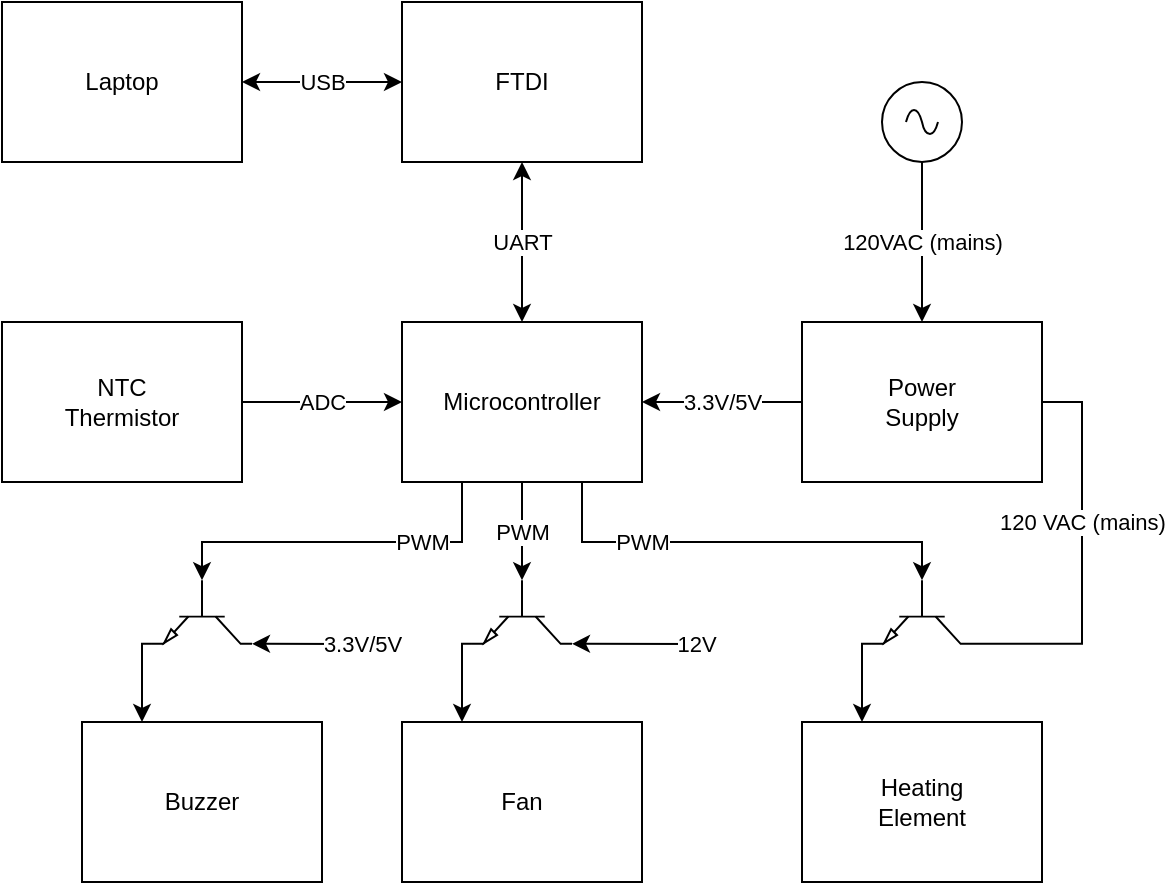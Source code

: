 <mxfile version="14.6.13" type="device" pages="4"><diagram id="VazoXcdrg5E0PPII_uV_" name="Block Diagram"><mxGraphModel dx="948" dy="563" grid="1" gridSize="10" guides="1" tooltips="1" connect="1" arrows="1" fold="1" page="1" pageScale="1" pageWidth="850" pageHeight="1100" math="0" shadow="0"><root><mxCell id="0"/><mxCell id="1" parent="0"/><mxCell id="7cs1yIiiXuhICJbeq9-I-13" value="UART" style="edgeStyle=orthogonalEdgeStyle;rounded=0;orthogonalLoop=1;jettySize=auto;html=1;exitX=0.5;exitY=0;exitDx=0;exitDy=0;entryX=0.5;entryY=1;entryDx=0;entryDy=0;startArrow=classic;startFill=1;" parent="1" source="00TTxmS0BM9RsyjE-f3X-1" target="7cs1yIiiXuhICJbeq9-I-8" edge="1"><mxGeometry relative="1" as="geometry"/></mxCell><mxCell id="7cs1yIiiXuhICJbeq9-I-14" value="ADC" style="edgeStyle=orthogonalEdgeStyle;rounded=0;orthogonalLoop=1;jettySize=auto;html=1;exitX=0;exitY=0.5;exitDx=0;exitDy=0;entryX=1;entryY=0.5;entryDx=0;entryDy=0;startArrow=classic;startFill=1;endArrow=none;endFill=0;" parent="1" source="00TTxmS0BM9RsyjE-f3X-1" target="7cs1yIiiXuhICJbeq9-I-3" edge="1"><mxGeometry relative="1" as="geometry"/></mxCell><mxCell id="7cs1yIiiXuhICJbeq9-I-22" value="PWM" style="edgeStyle=orthogonalEdgeStyle;rounded=0;orthogonalLoop=1;jettySize=auto;html=1;exitX=0.5;exitY=1;exitDx=0;exitDy=0;entryX=0;entryY=0.5;entryDx=0;entryDy=0;entryPerimeter=0;startArrow=none;startFill=0;endArrow=classic;endFill=1;" parent="1" source="00TTxmS0BM9RsyjE-f3X-1" target="7cs1yIiiXuhICJbeq9-I-21" edge="1"><mxGeometry relative="1" as="geometry"/></mxCell><mxCell id="7cs1yIiiXuhICJbeq9-I-24" value="PWM" style="edgeStyle=orthogonalEdgeStyle;rounded=0;orthogonalLoop=1;jettySize=auto;html=1;exitX=0.75;exitY=1;exitDx=0;exitDy=0;entryX=0;entryY=0.5;entryDx=0;entryDy=0;entryPerimeter=0;startArrow=none;startFill=0;endArrow=classic;endFill=1;" parent="1" source="00TTxmS0BM9RsyjE-f3X-1" target="7cs1yIiiXuhICJbeq9-I-20" edge="1"><mxGeometry x="-0.452" relative="1" as="geometry"><Array as="points"><mxPoint x="410" y="390"/><mxPoint x="580" y="390"/></Array><mxPoint as="offset"/></mxGeometry></mxCell><mxCell id="UVJ08uMDwlmap62maQ4u-5" value="PWM" style="edgeStyle=orthogonalEdgeStyle;rounded=0;orthogonalLoop=1;jettySize=auto;html=1;exitX=0.25;exitY=1;exitDx=0;exitDy=0;entryX=0;entryY=0.5;entryDx=0;entryDy=0;entryPerimeter=0;" edge="1" parent="1" source="00TTxmS0BM9RsyjE-f3X-1" target="UVJ08uMDwlmap62maQ4u-4"><mxGeometry x="-0.441" relative="1" as="geometry"><Array as="points"><mxPoint x="350" y="390"/><mxPoint x="220" y="390"/></Array><mxPoint as="offset"/></mxGeometry></mxCell><mxCell id="00TTxmS0BM9RsyjE-f3X-1" value="Microcontroller" style="rounded=0;whiteSpace=wrap;html=1;" parent="1" vertex="1"><mxGeometry x="320" y="280" width="120" height="80" as="geometry"/></mxCell><mxCell id="7cs1yIiiXuhICJbeq9-I-1" value="Heating&lt;br&gt;Element" style="rounded=0;whiteSpace=wrap;html=1;" parent="1" vertex="1"><mxGeometry x="520" y="480" width="120" height="80" as="geometry"/></mxCell><mxCell id="7cs1yIiiXuhICJbeq9-I-2" value="Fan" style="rounded=0;whiteSpace=wrap;html=1;" parent="1" vertex="1"><mxGeometry x="320" y="480" width="120" height="80" as="geometry"/></mxCell><mxCell id="7cs1yIiiXuhICJbeq9-I-3" value="NTC &lt;br&gt;Thermistor" style="rounded=0;whiteSpace=wrap;html=1;" parent="1" vertex="1"><mxGeometry x="120" y="280" width="120" height="80" as="geometry"/></mxCell><mxCell id="7cs1yIiiXuhICJbeq9-I-8" value="FTDI" style="rounded=0;whiteSpace=wrap;html=1;" parent="1" vertex="1"><mxGeometry x="320" y="120" width="120" height="80" as="geometry"/></mxCell><mxCell id="7cs1yIiiXuhICJbeq9-I-16" value="3.3V/5V" style="edgeStyle=orthogonalEdgeStyle;rounded=0;orthogonalLoop=1;jettySize=auto;html=1;exitX=0;exitY=0.5;exitDx=0;exitDy=0;entryX=1;entryY=0.5;entryDx=0;entryDy=0;startArrow=none;startFill=0;endArrow=classic;endFill=1;" parent="1" source="7cs1yIiiXuhICJbeq9-I-9" target="00TTxmS0BM9RsyjE-f3X-1" edge="1"><mxGeometry relative="1" as="geometry"/></mxCell><mxCell id="7cs1yIiiXuhICJbeq9-I-26" value="120 VAC (mains)" style="edgeStyle=orthogonalEdgeStyle;rounded=0;orthogonalLoop=1;jettySize=auto;html=1;exitX=1;exitY=0.5;exitDx=0;exitDy=0;entryX=1;entryY=0;entryDx=0;entryDy=0;entryPerimeter=0;startArrow=none;startFill=0;endArrow=none;endFill=0;" parent="1" source="7cs1yIiiXuhICJbeq9-I-9" target="7cs1yIiiXuhICJbeq9-I-20" edge="1"><mxGeometry x="-0.183" relative="1" as="geometry"><Array as="points"><mxPoint x="660" y="320"/><mxPoint x="660" y="441"/></Array><mxPoint as="offset"/></mxGeometry></mxCell><mxCell id="7cs1yIiiXuhICJbeq9-I-9" value="Power&lt;br&gt;Supply" style="rounded=0;whiteSpace=wrap;html=1;" parent="1" vertex="1"><mxGeometry x="520" y="280" width="120" height="80" as="geometry"/></mxCell><mxCell id="7cs1yIiiXuhICJbeq9-I-12" value="120VAC (mains)" style="edgeStyle=orthogonalEdgeStyle;rounded=0;orthogonalLoop=1;jettySize=auto;html=1;exitX=0.5;exitY=1;exitDx=0;exitDy=0;exitPerimeter=0;entryX=0.5;entryY=0;entryDx=0;entryDy=0;" parent="1" source="7cs1yIiiXuhICJbeq9-I-10" target="7cs1yIiiXuhICJbeq9-I-9" edge="1"><mxGeometry relative="1" as="geometry"/></mxCell><mxCell id="7cs1yIiiXuhICJbeq9-I-10" value="" style="pointerEvents=1;verticalLabelPosition=bottom;shadow=0;dashed=0;align=center;html=1;verticalAlign=top;shape=mxgraph.electrical.signal_sources.source;aspect=fixed;points=[[0.5,0,0],[1,0.5,0],[0.5,1,0],[0,0.5,0]];elSignalType=ac;" parent="1" vertex="1"><mxGeometry x="560" y="160" width="40" height="40" as="geometry"/></mxCell><mxCell id="7cs1yIiiXuhICJbeq9-I-27" style="edgeStyle=orthogonalEdgeStyle;rounded=0;orthogonalLoop=1;jettySize=auto;html=1;exitX=1;exitY=1;exitDx=0;exitDy=0;exitPerimeter=0;entryX=0.25;entryY=0;entryDx=0;entryDy=0;startArrow=none;startFill=0;endArrow=classic;endFill=1;" parent="1" source="7cs1yIiiXuhICJbeq9-I-20" target="7cs1yIiiXuhICJbeq9-I-1" edge="1"><mxGeometry relative="1" as="geometry"><Array as="points"><mxPoint x="550" y="441"/></Array></mxGeometry></mxCell><mxCell id="7cs1yIiiXuhICJbeq9-I-20" value="" style="verticalLabelPosition=bottom;shadow=0;dashed=0;align=center;html=1;verticalAlign=top;shape=mxgraph.electrical.transistors.npn_transistor_5;rotation=90;" parent="1" vertex="1"><mxGeometry x="564" y="400" width="32" height="50" as="geometry"/></mxCell><mxCell id="7cs1yIiiXuhICJbeq9-I-29" style="edgeStyle=orthogonalEdgeStyle;rounded=0;orthogonalLoop=1;jettySize=auto;html=1;exitX=1;exitY=1;exitDx=0;exitDy=0;exitPerimeter=0;entryX=0.25;entryY=0;entryDx=0;entryDy=0;startArrow=none;startFill=0;endArrow=classic;endFill=1;" parent="1" source="7cs1yIiiXuhICJbeq9-I-21" target="7cs1yIiiXuhICJbeq9-I-2" edge="1"><mxGeometry relative="1" as="geometry"><Array as="points"><mxPoint x="350" y="441"/></Array></mxGeometry></mxCell><mxCell id="7cs1yIiiXuhICJbeq9-I-21" value="" style="verticalLabelPosition=bottom;shadow=0;dashed=0;align=center;html=1;verticalAlign=top;shape=mxgraph.electrical.transistors.npn_transistor_5;rotation=90;" parent="1" vertex="1"><mxGeometry x="364" y="400" width="32" height="50" as="geometry"/></mxCell><mxCell id="UVJ08uMDwlmap62maQ4u-1" value="Buzzer" style="rounded=0;whiteSpace=wrap;html=1;" vertex="1" parent="1"><mxGeometry x="160" y="480" width="120" height="80" as="geometry"/></mxCell><mxCell id="UVJ08uMDwlmap62maQ4u-7" style="edgeStyle=orthogonalEdgeStyle;rounded=0;orthogonalLoop=1;jettySize=auto;html=1;exitX=1;exitY=1;exitDx=0;exitDy=0;exitPerimeter=0;entryX=0.25;entryY=0;entryDx=0;entryDy=0;" edge="1" parent="1" source="UVJ08uMDwlmap62maQ4u-4" target="UVJ08uMDwlmap62maQ4u-1"><mxGeometry relative="1" as="geometry"/></mxCell><mxCell id="UVJ08uMDwlmap62maQ4u-4" value="" style="verticalLabelPosition=bottom;shadow=0;dashed=0;align=center;html=1;verticalAlign=top;shape=mxgraph.electrical.transistors.npn_transistor_5;rotation=90;" vertex="1" parent="1"><mxGeometry x="204" y="400" width="32" height="50" as="geometry"/></mxCell><mxCell id="UVJ08uMDwlmap62maQ4u-6" value="3.3V/5V" style="edgeStyle=orthogonalEdgeStyle;rounded=0;orthogonalLoop=1;jettySize=auto;html=1;startArrow=none;startFill=0;endArrow=classic;endFill=1;entryX=1;entryY=0;entryDx=0;entryDy=0;entryPerimeter=0;" edge="1" parent="1" target="UVJ08uMDwlmap62maQ4u-4"><mxGeometry x="-0.467" relative="1" as="geometry"><mxPoint x="320" y="441" as="sourcePoint"/><mxPoint x="260" y="440" as="targetPoint"/><Array as="points"><mxPoint x="292" y="441"/></Array><mxPoint as="offset"/></mxGeometry></mxCell><mxCell id="UVJ08uMDwlmap62maQ4u-9" value="USB" style="edgeStyle=orthogonalEdgeStyle;rounded=0;orthogonalLoop=1;jettySize=auto;html=1;exitX=1;exitY=0.5;exitDx=0;exitDy=0;entryX=0;entryY=0.5;entryDx=0;entryDy=0;startArrow=classic;startFill=1;" edge="1" parent="1" source="UVJ08uMDwlmap62maQ4u-8" target="7cs1yIiiXuhICJbeq9-I-8"><mxGeometry relative="1" as="geometry"/></mxCell><mxCell id="UVJ08uMDwlmap62maQ4u-8" value="Laptop" style="rounded=0;whiteSpace=wrap;html=1;" vertex="1" parent="1"><mxGeometry x="120" y="120" width="120" height="80" as="geometry"/></mxCell><mxCell id="UVJ08uMDwlmap62maQ4u-10" value="12V" style="edgeStyle=orthogonalEdgeStyle;rounded=0;orthogonalLoop=1;jettySize=auto;html=1;startArrow=none;startFill=0;endArrow=classic;endFill=1;entryX=1;entryY=0;entryDx=0;entryDy=0;entryPerimeter=0;" edge="1" parent="1" target="7cs1yIiiXuhICJbeq9-I-21"><mxGeometry x="-0.796" relative="1" as="geometry"><mxPoint x="460" y="441" as="sourcePoint"/><mxPoint x="410" y="440" as="targetPoint"/><Array as="points"><mxPoint x="467" y="440"/></Array><mxPoint as="offset"/></mxGeometry></mxCell></root></mxGraphModel></diagram><diagram id="0CFXlgs-5Xo0sM7lsVsk" name="Finite State Machine (FSM)"><mxGraphModel dx="1374" dy="816" grid="1" gridSize="10" guides="1" tooltips="1" connect="1" arrows="1" fold="1" page="1" pageScale="1" pageWidth="850" pageHeight="1100" math="0" shadow="0"><root><mxCell id="A3Pw0v685UmH5VU7YL9w-0"/><mxCell id="A3Pw0v685UmH5VU7YL9w-1" parent="A3Pw0v685UmH5VU7YL9w-0"/><mxCell id="A3Pw0v685UmH5VU7YL9w-19" style="edgeStyle=orthogonalEdgeStyle;rounded=0;orthogonalLoop=1;jettySize=auto;html=1;exitX=0.5;exitY=1;exitDx=0;exitDy=0;entryX=0.5;entryY=0;entryDx=0;entryDy=0;" parent="A3Pw0v685UmH5VU7YL9w-1" source="A3Pw0v685UmH5VU7YL9w-4" target="A3Pw0v685UmH5VU7YL9w-6" edge="1"><mxGeometry relative="1" as="geometry"/></mxCell><mxCell id="A3Pw0v685UmH5VU7YL9w-4" value="S0: Idle" style="rounded=0;whiteSpace=wrap;html=1;fillColor=#dae8fc;strokeColor=#6c8ebf;" parent="A3Pw0v685UmH5VU7YL9w-1" vertex="1"><mxGeometry x="360" y="80" width="120" height="40" as="geometry"/></mxCell><mxCell id="A3Pw0v685UmH5VU7YL9w-18" style="edgeStyle=orthogonalEdgeStyle;rounded=0;orthogonalLoop=1;jettySize=auto;html=1;exitX=0.5;exitY=1;exitDx=0;exitDy=0;entryX=0.5;entryY=0;entryDx=0;entryDy=0;" parent="A3Pw0v685UmH5VU7YL9w-1" source="A3Pw0v685UmH5VU7YL9w-5" target="A3Pw0v685UmH5VU7YL9w-4" edge="1"><mxGeometry relative="1" as="geometry"/></mxCell><mxCell id="A3Pw0v685UmH5VU7YL9w-5" value="Power-on-Reset" style="rhombus;whiteSpace=wrap;html=1;fillColor=#e1d5e7;strokeColor=#9673a6;" parent="A3Pw0v685UmH5VU7YL9w-1" vertex="1"><mxGeometry x="360" width="120" height="40" as="geometry"/></mxCell><mxCell id="v4ij-z5UJnMfEJf1sA3l-1" value="0" style="edgeStyle=orthogonalEdgeStyle;rounded=0;orthogonalLoop=1;jettySize=auto;html=1;exitX=0.5;exitY=1;exitDx=0;exitDy=0;entryX=0.5;entryY=0;entryDx=0;entryDy=0;" parent="A3Pw0v685UmH5VU7YL9w-1" source="A3Pw0v685UmH5VU7YL9w-6" target="v4ij-z5UJnMfEJf1sA3l-0" edge="1"><mxGeometry relative="1" as="geometry"/></mxCell><mxCell id="v4ij-z5UJnMfEJf1sA3l-8" value="1" style="edgeStyle=orthogonalEdgeStyle;rounded=0;orthogonalLoop=1;jettySize=auto;html=1;exitX=0;exitY=0.5;exitDx=0;exitDy=0;entryX=1;entryY=0.5;entryDx=0;entryDy=0;" parent="A3Pw0v685UmH5VU7YL9w-1" source="A3Pw0v685UmH5VU7YL9w-6" target="v4ij-z5UJnMfEJf1sA3l-7" edge="1"><mxGeometry relative="1" as="geometry"/></mxCell><mxCell id="A3Pw0v685UmH5VU7YL9w-6" value="Load Profile?" style="rhombus;whiteSpace=wrap;html=1;fillColor=#e1d5e7;strokeColor=#9673a6;" parent="A3Pw0v685UmH5VU7YL9w-1" vertex="1"><mxGeometry x="360" y="160" width="120" height="40" as="geometry"/></mxCell><mxCell id="A3Pw0v685UmH5VU7YL9w-22" style="edgeStyle=orthogonalEdgeStyle;rounded=0;orthogonalLoop=1;jettySize=auto;html=1;exitX=0.5;exitY=1;exitDx=0;exitDy=0;entryX=0.5;entryY=0;entryDx=0;entryDy=0;" parent="A3Pw0v685UmH5VU7YL9w-1" source="A3Pw0v685UmH5VU7YL9w-7" target="A3Pw0v685UmH5VU7YL9w-8" edge="1"><mxGeometry relative="1" as="geometry"/></mxCell><mxCell id="A3Pw0v685UmH5VU7YL9w-7" value="S1: Preheat" style="rounded=0;whiteSpace=wrap;html=1;fillColor=#dae8fc;strokeColor=#6c8ebf;" parent="A3Pw0v685UmH5VU7YL9w-1" vertex="1"><mxGeometry x="360" y="320" width="120" height="40" as="geometry"/></mxCell><mxCell id="A3Pw0v685UmH5VU7YL9w-23" value="Inside Range" style="edgeStyle=orthogonalEdgeStyle;rounded=0;orthogonalLoop=1;jettySize=auto;html=1;exitX=0.5;exitY=1;exitDx=0;exitDy=0;entryX=0.5;entryY=0;entryDx=0;entryDy=0;" parent="A3Pw0v685UmH5VU7YL9w-1" source="A3Pw0v685UmH5VU7YL9w-8" target="A3Pw0v685UmH5VU7YL9w-9" edge="1"><mxGeometry relative="1" as="geometry"/></mxCell><mxCell id="A3Pw0v685UmH5VU7YL9w-24" value="Outside Range" style="edgeStyle=orthogonalEdgeStyle;rounded=0;orthogonalLoop=1;jettySize=auto;html=1;exitX=1;exitY=0.5;exitDx=0;exitDy=0;entryX=1;entryY=0.5;entryDx=0;entryDy=0;" parent="A3Pw0v685UmH5VU7YL9w-1" source="A3Pw0v685UmH5VU7YL9w-8" target="A3Pw0v685UmH5VU7YL9w-7" edge="1"><mxGeometry relative="1" as="geometry"/></mxCell><mxCell id="A3Pw0v685UmH5VU7YL9w-8" value="Check Temp" style="rhombus;whiteSpace=wrap;html=1;fillColor=#e1d5e7;strokeColor=#9673a6;" parent="A3Pw0v685UmH5VU7YL9w-1" vertex="1"><mxGeometry x="360" y="400" width="120" height="40" as="geometry"/></mxCell><mxCell id="A3Pw0v685UmH5VU7YL9w-25" style="edgeStyle=orthogonalEdgeStyle;rounded=0;orthogonalLoop=1;jettySize=auto;html=1;exitX=0.5;exitY=1;exitDx=0;exitDy=0;entryX=0.5;entryY=0;entryDx=0;entryDy=0;" parent="A3Pw0v685UmH5VU7YL9w-1" source="A3Pw0v685UmH5VU7YL9w-9" target="A3Pw0v685UmH5VU7YL9w-10" edge="1"><mxGeometry relative="1" as="geometry"/></mxCell><mxCell id="A3Pw0v685UmH5VU7YL9w-9" value="S2: Ready to Roast" style="rounded=0;whiteSpace=wrap;html=1;fillColor=#dae8fc;strokeColor=#6c8ebf;" parent="A3Pw0v685UmH5VU7YL9w-1" vertex="1"><mxGeometry x="360" y="480" width="120" height="40" as="geometry"/></mxCell><mxCell id="A3Pw0v685UmH5VU7YL9w-26" value="1" style="edgeStyle=orthogonalEdgeStyle;rounded=0;orthogonalLoop=1;jettySize=auto;html=1;exitX=0.5;exitY=1;exitDx=0;exitDy=0;entryX=0.5;entryY=0;entryDx=0;entryDy=0;" parent="A3Pw0v685UmH5VU7YL9w-1" source="A3Pw0v685UmH5VU7YL9w-10" target="A3Pw0v685UmH5VU7YL9w-12" edge="1"><mxGeometry relative="1" as="geometry"/></mxCell><mxCell id="A3Pw0v685UmH5VU7YL9w-27" value="0" style="edgeStyle=orthogonalEdgeStyle;rounded=0;orthogonalLoop=1;jettySize=auto;html=1;exitX=1;exitY=0.5;exitDx=0;exitDy=0;entryX=1;entryY=0.5;entryDx=0;entryDy=0;" parent="A3Pw0v685UmH5VU7YL9w-1" source="A3Pw0v685UmH5VU7YL9w-10" target="A3Pw0v685UmH5VU7YL9w-9" edge="1"><mxGeometry relative="1" as="geometry"/></mxCell><mxCell id="A3Pw0v685UmH5VU7YL9w-10" value="Start?" style="rhombus;whiteSpace=wrap;html=1;fillColor=#e1d5e7;strokeColor=#9673a6;" parent="A3Pw0v685UmH5VU7YL9w-1" vertex="1"><mxGeometry x="360" y="560" width="120" height="40" as="geometry"/></mxCell><mxCell id="A3Pw0v685UmH5VU7YL9w-33" style="edgeStyle=orthogonalEdgeStyle;rounded=0;orthogonalLoop=1;jettySize=auto;html=1;exitX=0.5;exitY=1;exitDx=0;exitDy=0;entryX=0.5;entryY=0;entryDx=0;entryDy=0;" parent="A3Pw0v685UmH5VU7YL9w-1" source="A3Pw0v685UmH5VU7YL9w-11" target="A3Pw0v685UmH5VU7YL9w-14" edge="1"><mxGeometry relative="1" as="geometry"/></mxCell><mxCell id="A3Pw0v685UmH5VU7YL9w-11" value="S3: Roast" style="rounded=0;whiteSpace=wrap;html=1;fillColor=#dae8fc;strokeColor=#6c8ebf;" parent="A3Pw0v685UmH5VU7YL9w-1" vertex="1"><mxGeometry x="360" y="720" width="120" height="40" as="geometry"/></mxCell><mxCell id="A3Pw0v685UmH5VU7YL9w-28" value="Time Left" style="edgeStyle=orthogonalEdgeStyle;rounded=0;orthogonalLoop=1;jettySize=auto;html=1;exitX=0.5;exitY=1;exitDx=0;exitDy=0;entryX=0.5;entryY=0;entryDx=0;entryDy=0;" parent="A3Pw0v685UmH5VU7YL9w-1" source="A3Pw0v685UmH5VU7YL9w-12" target="A3Pw0v685UmH5VU7YL9w-11" edge="1"><mxGeometry relative="1" as="geometry"><mxPoint as="offset"/></mxGeometry></mxCell><mxCell id="YfDY3H0PDIoqdixDk2Ov-0" value="Time Up" style="edgeStyle=orthogonalEdgeStyle;rounded=0;jumpStyle=arc;orthogonalLoop=1;jettySize=auto;html=1;exitX=1;exitY=0.5;exitDx=0;exitDy=0;entryX=1;entryY=0.5;entryDx=0;entryDy=0;startArrow=none;startFill=0;endArrow=classic;endFill=1;" edge="1" parent="A3Pw0v685UmH5VU7YL9w-1" source="A3Pw0v685UmH5VU7YL9w-12" target="A3Pw0v685UmH5VU7YL9w-4"><mxGeometry x="-0.85" relative="1" as="geometry"><Array as="points"><mxPoint x="600" y="660"/><mxPoint x="600" y="100"/></Array><mxPoint as="offset"/></mxGeometry></mxCell><mxCell id="A3Pw0v685UmH5VU7YL9w-12" value="Check Time" style="rhombus;whiteSpace=wrap;html=1;fillColor=#e1d5e7;strokeColor=#9673a6;" parent="A3Pw0v685UmH5VU7YL9w-1" vertex="1"><mxGeometry x="360" y="640" width="120" height="40" as="geometry"/></mxCell><mxCell id="A3Pw0v685UmH5VU7YL9w-35" value="Time Up" style="edgeStyle=orthogonalEdgeStyle;rounded=0;orthogonalLoop=1;jettySize=auto;html=1;exitX=0.5;exitY=1;exitDx=0;exitDy=0;entryX=0.5;entryY=0;entryDx=0;entryDy=0;" parent="A3Pw0v685UmH5VU7YL9w-1" source="A3Pw0v685UmH5VU7YL9w-14" target="A3Pw0v685UmH5VU7YL9w-15" edge="1"><mxGeometry relative="1" as="geometry"/></mxCell><mxCell id="A3Pw0v685UmH5VU7YL9w-36" value="Time Left" style="edgeStyle=orthogonalEdgeStyle;rounded=0;orthogonalLoop=1;jettySize=auto;html=1;exitX=1;exitY=0.5;exitDx=0;exitDy=0;entryX=1;entryY=0.5;entryDx=0;entryDy=0;" parent="A3Pw0v685UmH5VU7YL9w-1" source="A3Pw0v685UmH5VU7YL9w-14" target="A3Pw0v685UmH5VU7YL9w-11" edge="1"><mxGeometry relative="1" as="geometry"/></mxCell><mxCell id="A3Pw0v685UmH5VU7YL9w-14" value="Check Time" style="rhombus;whiteSpace=wrap;html=1;fillColor=#e1d5e7;strokeColor=#9673a6;" parent="A3Pw0v685UmH5VU7YL9w-1" vertex="1"><mxGeometry x="360" y="800" width="120" height="40" as="geometry"/></mxCell><mxCell id="A3Pw0v685UmH5VU7YL9w-37" style="edgeStyle=orthogonalEdgeStyle;rounded=0;orthogonalLoop=1;jettySize=auto;html=1;exitX=0.5;exitY=1;exitDx=0;exitDy=0;entryX=0.5;entryY=0;entryDx=0;entryDy=0;" parent="A3Pw0v685UmH5VU7YL9w-1" source="A3Pw0v685UmH5VU7YL9w-15" target="A3Pw0v685UmH5VU7YL9w-16" edge="1"><mxGeometry relative="1" as="geometry"/></mxCell><mxCell id="A3Pw0v685UmH5VU7YL9w-15" value="S4: Cool Down" style="rounded=0;whiteSpace=wrap;html=1;fillColor=#dae8fc;strokeColor=#6c8ebf;" parent="A3Pw0v685UmH5VU7YL9w-1" vertex="1"><mxGeometry x="360" y="880" width="120" height="40" as="geometry"/></mxCell><mxCell id="A3Pw0v685UmH5VU7YL9w-38" value="Time Up" style="edgeStyle=orthogonalEdgeStyle;rounded=0;orthogonalLoop=1;jettySize=auto;html=1;exitX=0.5;exitY=1;exitDx=0;exitDy=0;entryX=0.5;entryY=0;entryDx=0;entryDy=0;" parent="A3Pw0v685UmH5VU7YL9w-1" source="A3Pw0v685UmH5VU7YL9w-16" target="A3Pw0v685UmH5VU7YL9w-17" edge="1"><mxGeometry relative="1" as="geometry"/></mxCell><mxCell id="A3Pw0v685UmH5VU7YL9w-39" value="Time Left" style="edgeStyle=orthogonalEdgeStyle;rounded=0;orthogonalLoop=1;jettySize=auto;html=1;exitX=1;exitY=0.5;exitDx=0;exitDy=0;entryX=1;entryY=0.5;entryDx=0;entryDy=0;" parent="A3Pw0v685UmH5VU7YL9w-1" source="A3Pw0v685UmH5VU7YL9w-16" target="A3Pw0v685UmH5VU7YL9w-15" edge="1"><mxGeometry relative="1" as="geometry"/></mxCell><mxCell id="A3Pw0v685UmH5VU7YL9w-16" value="Check Time" style="rhombus;whiteSpace=wrap;html=1;fillColor=#e1d5e7;strokeColor=#9673a6;" parent="A3Pw0v685UmH5VU7YL9w-1" vertex="1"><mxGeometry x="360" y="960" width="120" height="40" as="geometry"/></mxCell><mxCell id="A3Pw0v685UmH5VU7YL9w-41" style="edgeStyle=orthogonalEdgeStyle;rounded=0;orthogonalLoop=1;jettySize=auto;html=1;exitX=1;exitY=0.5;exitDx=0;exitDy=0;entryX=1;entryY=0.5;entryDx=0;entryDy=0;" parent="A3Pw0v685UmH5VU7YL9w-1" source="A3Pw0v685UmH5VU7YL9w-17" target="A3Pw0v685UmH5VU7YL9w-4" edge="1"><mxGeometry relative="1" as="geometry"><Array as="points"><mxPoint x="600" y="1060"/><mxPoint x="600" y="100"/></Array></mxGeometry></mxCell><mxCell id="A3Pw0v685UmH5VU7YL9w-17" value="S5: Done" style="rounded=0;whiteSpace=wrap;html=1;fillColor=#dae8fc;strokeColor=#6c8ebf;" parent="A3Pw0v685UmH5VU7YL9w-1" vertex="1"><mxGeometry x="360" y="1040" width="120" height="40" as="geometry"/></mxCell><mxCell id="v4ij-z5UJnMfEJf1sA3l-3" value="1" style="edgeStyle=orthogonalEdgeStyle;rounded=0;orthogonalLoop=1;jettySize=auto;html=1;exitX=0.5;exitY=1;exitDx=0;exitDy=0;entryX=0.5;entryY=0;entryDx=0;entryDy=0;" parent="A3Pw0v685UmH5VU7YL9w-1" source="v4ij-z5UJnMfEJf1sA3l-0" target="A3Pw0v685UmH5VU7YL9w-7" edge="1"><mxGeometry relative="1" as="geometry"/></mxCell><mxCell id="v4ij-z5UJnMfEJf1sA3l-4" style="edgeStyle=orthogonalEdgeStyle;rounded=0;orthogonalLoop=1;jettySize=auto;html=1;exitX=1;exitY=0.5;exitDx=0;exitDy=0;entryX=1;entryY=0.5;entryDx=0;entryDy=0;" parent="A3Pw0v685UmH5VU7YL9w-1" source="v4ij-z5UJnMfEJf1sA3l-0" target="A3Pw0v685UmH5VU7YL9w-4" edge="1"><mxGeometry relative="1" as="geometry"><Array as="points"><mxPoint x="600" y="260"/><mxPoint x="600" y="100"/></Array></mxGeometry></mxCell><mxCell id="v4ij-z5UJnMfEJf1sA3l-0" value="Start?" style="rhombus;whiteSpace=wrap;html=1;fillColor=#e1d5e7;strokeColor=#9673a6;" parent="A3Pw0v685UmH5VU7YL9w-1" vertex="1"><mxGeometry x="360" y="240" width="120" height="40" as="geometry"/></mxCell><mxCell id="v4ij-z5UJnMfEJf1sA3l-9" style="edgeStyle=orthogonalEdgeStyle;rounded=0;orthogonalLoop=1;jettySize=auto;html=1;exitX=0.5;exitY=0;exitDx=0;exitDy=0;entryX=0;entryY=0.5;entryDx=0;entryDy=0;" parent="A3Pw0v685UmH5VU7YL9w-1" source="v4ij-z5UJnMfEJf1sA3l-7" target="A3Pw0v685UmH5VU7YL9w-4" edge="1"><mxGeometry relative="1" as="geometry"/></mxCell><mxCell id="v4ij-z5UJnMfEJf1sA3l-7" value="S6: Update Roast Profile" style="rounded=0;whiteSpace=wrap;html=1;fillColor=#dae8fc;strokeColor=#6c8ebf;" parent="A3Pw0v685UmH5VU7YL9w-1" vertex="1"><mxGeometry x="200" y="160" width="120" height="40" as="geometry"/></mxCell></root></mxGraphModel></diagram><diagram id="ujJPbUJ9RJc4sJLD9lDV" name="State Descriptions"><mxGraphModel dx="1374" dy="816" grid="1" gridSize="10" guides="1" tooltips="1" connect="1" arrows="1" fold="1" page="1" pageScale="1" pageWidth="850" pageHeight="1100" math="0" shadow="0"><root><mxCell id="k5cTNMEEu_f4d4eRgQZX-0"/><mxCell id="k5cTNMEEu_f4d4eRgQZX-1" parent="k5cTNMEEu_f4d4eRgQZX-0"/><mxCell id="oi-yDk1NFsbrJI5Y7Neu-0" value="S0: Idle&lt;br&gt;&lt;ul&gt;&lt;li&gt;STATE = 0&lt;/li&gt;&lt;li&gt;HEATER_STATE = OFF&lt;/li&gt;&lt;li&gt;FAN_STATE = OFF&lt;/li&gt;&lt;li&gt;TIMER = 0&lt;/li&gt;&lt;li&gt;START = 0&lt;/li&gt;&lt;li&gt;LOAD_PROFILE = 0&lt;/li&gt;&lt;/ul&gt;&lt;div&gt;Idle state after POR or DONE state(S5). Polling START(S1) &amp;amp; LOAD_PROFILE(S6) to determine next state transition.&lt;/div&gt;" style="rounded=0;whiteSpace=wrap;html=1;align=left;verticalAlign=top;" vertex="1" parent="k5cTNMEEu_f4d4eRgQZX-1"><mxGeometry x="40" y="40" width="240" height="240" as="geometry"/></mxCell><mxCell id="oi-yDk1NFsbrJI5Y7Neu-1" value="S3: Roast&lt;br&gt;&lt;ul&gt;&lt;li&gt;STATE = 3&lt;/li&gt;&lt;li&gt;HEATER_STATE = ON&lt;/li&gt;&lt;li&gt;FAN_STATE = ON&lt;/li&gt;&lt;li&gt;TIMER = (based on roast profile)&lt;/li&gt;&lt;li&gt;START = 1&lt;/li&gt;&lt;li&gt;LOAD_PROFILE = 0&lt;/li&gt;&lt;/ul&gt;&lt;div&gt;Transition from Ready to Roast state(S2). Set TIMER to time indicated in the roast profile. Use PID loop to control temp to align with temp indicated in roast profile. Log &quot;Roast Start&quot;. Log time vs. temperature every 100mS. After TIMER counts down to 0, goto Cooldown state(S4).&lt;/div&gt;" style="rounded=0;whiteSpace=wrap;html=1;verticalAlign=top;align=left;" vertex="1" parent="k5cTNMEEu_f4d4eRgQZX-1"><mxGeometry x="320" y="40" width="240" height="240" as="geometry"/></mxCell><mxCell id="oi-yDk1NFsbrJI5Y7Neu-2" value="S1: Preheat&lt;br&gt;&lt;ul&gt;&lt;li&gt;STATE = 1&lt;/li&gt;&lt;li&gt;HEATER_STATE = ON&lt;/li&gt;&lt;li&gt;FAN_STATE = ON&lt;/li&gt;&lt;li&gt;TIMER = 0&lt;/li&gt;&lt;li&gt;START = 1&lt;/li&gt;&lt;li&gt;LOAD_PROFILE = 0&lt;/li&gt;&lt;/ul&gt;&lt;div&gt;Transition from Idle state (S0). Set HEATER_STATE &amp;amp; FAN_STATE to &quot;ON&quot; and use PID loop to reach temperature range indicated in the roast profile. When preheat temperature has stabilized, clear START and transition to Ready to Roast state(S2).&lt;/div&gt;" style="rounded=0;whiteSpace=wrap;html=1;verticalAlign=top;align=left;" vertex="1" parent="k5cTNMEEu_f4d4eRgQZX-1"><mxGeometry x="40" y="320" width="240" height="240" as="geometry"/></mxCell><mxCell id="oi-yDk1NFsbrJI5Y7Neu-3" value="S2: Ready to Roast&lt;br&gt;&lt;ul&gt;&lt;li&gt;&lt;span&gt;STATE = 2&lt;/span&gt;&lt;br&gt;&lt;/li&gt;&lt;li&gt;HEATER_STATE = ON&lt;/li&gt;&lt;li&gt;FAN_STATE = ON&lt;/li&gt;&lt;li&gt;TIMER = 60&lt;/li&gt;&lt;li&gt;START = 0&lt;/li&gt;&lt;li&gt;LOAD_PROFILE = 0&lt;/li&gt;&lt;/ul&gt;&lt;div&gt;Transition from Preheat state(S1). Sound buzzer. Set TIMER to 60 and begin countdown. Poll START until TIMER counts down to 0. User has 60sec to fill roast vessel with coffee beans and press start.&lt;/div&gt;&lt;div&gt;&lt;br&gt;&lt;/div&gt;&lt;div&gt;If START &amp;amp;&amp;amp; TIMER &amp;gt; 0, goto Roast state(S3). Else if TIMER &amp;lt; 1, goto Idle state(S0), set HEATER_STATE &amp;amp; FAN_STATE to &quot;OFF&quot;.&lt;/div&gt;" style="rounded=0;whiteSpace=wrap;html=1;verticalAlign=top;align=left;" vertex="1" parent="k5cTNMEEu_f4d4eRgQZX-1"><mxGeometry x="40" y="600" width="240" height="280" as="geometry"/></mxCell><mxCell id="oi-yDk1NFsbrJI5Y7Neu-4" value="S4: Cooldown&lt;br&gt;&lt;ul&gt;&lt;li&gt;STATE = 4&lt;/li&gt;&lt;li&gt;HEATER_STATE = OFF&lt;/li&gt;&lt;li&gt;FAN_STATE = ON&lt;/li&gt;&lt;li&gt;TIMER = (based on roast profile)&lt;/li&gt;&lt;li&gt;START = 0&lt;/li&gt;&lt;li&gt;LOAD_PROFILE = 0&lt;/li&gt;&lt;/ul&gt;&lt;div&gt;Tranisition from Roast state(S3). Set HEATER_STATE to &quot;OFF&quot;. Set TIMER to time indicated in the roast profile. After TIMER counts down to 0, goto DONE state(S5).&lt;/div&gt;" style="rounded=0;whiteSpace=wrap;html=1;verticalAlign=top;align=left;" vertex="1" parent="k5cTNMEEu_f4d4eRgQZX-1"><mxGeometry x="320" y="320" width="240" height="240" as="geometry"/></mxCell><mxCell id="mBh4Mv0bl5mwfAD78bPQ-0" value="S5: Done&lt;br&gt;&lt;ul&gt;&lt;li&gt;STATE = 5&lt;/li&gt;&lt;li&gt;HEATER_STATE = OFF&lt;/li&gt;&lt;li&gt;FAN_STATE = OFF&lt;/li&gt;&lt;li&gt;TIMER = 0&lt;/li&gt;&lt;li&gt;START = 0&lt;/li&gt;&lt;li&gt;LOAD_PROFILE = 0&lt;/li&gt;&lt;/ul&gt;&lt;div&gt;Transition from Cooldown state(S4). Sound buzzer. Set HEATER_STATE &amp;amp; FAN_STATE to &quot;OFF&quot;. Set TIMER, START &amp;amp; LOAD_PROFILE to 0. Log &quot;Roast Complete&quot;. Goto Idle state(S0).&lt;/div&gt;" style="rounded=0;whiteSpace=wrap;html=1;verticalAlign=top;align=left;" vertex="1" parent="k5cTNMEEu_f4d4eRgQZX-1"><mxGeometry x="320" y="600" width="240" height="240" as="geometry"/></mxCell><mxCell id="FgAz9E6C6j_jFO-jMAmx-0" value="S6: Update Roast Profile&lt;br&gt;&lt;ul&gt;&lt;li&gt;STATE = 6&lt;/li&gt;&lt;li&gt;HEATER_STATE = OFF&lt;/li&gt;&lt;li&gt;FAN_STATE = OFF&lt;/li&gt;&lt;li&gt;TIMER = 30&lt;/li&gt;&lt;li&gt;START = 0&lt;/li&gt;&lt;li&gt;LOAD_PROFILE = 1&lt;/li&gt;&lt;/ul&gt;&lt;div&gt;Transition from Idle state(S0). Set TIMER to 30 and begin countdown for timeout. POLL UART for roast profile data. When first UART data packet is received, reset TIMER countdown. After roast profile data is received, overwrite exisiting roast profile with UART buffer and return to Idle state(S0). If TIMER counts down to 0, clear buffer return to Idle state(S0).&lt;/div&gt;" style="rounded=0;whiteSpace=wrap;html=1;verticalAlign=top;align=left;" vertex="1" parent="k5cTNMEEu_f4d4eRgQZX-1"><mxGeometry x="600" y="40" width="240" height="260" as="geometry"/></mxCell></root></mxGraphModel></diagram><diagram id="0UrGGgM4P3z2lldeGvpE" name="Software Diagram"><mxGraphModel dx="948" dy="563" grid="1" gridSize="10" guides="1" tooltips="1" connect="1" arrows="1" fold="1" page="1" pageScale="1" pageWidth="850" pageHeight="1100" math="0" shadow="0"><root><mxCell id="kUJq7YmKLaK6qKA4fkCZ-0"/><mxCell id="kUJq7YmKLaK6qKA4fkCZ-1" parent="kUJq7YmKLaK6qKA4fkCZ-0"/><mxCell id="stC5bwSZzKYa0XnsrCs0-0" value="main" style="rounded=0;whiteSpace=wrap;html=1;fillColor=#d5e8d4;strokeColor=#82b366;" parent="kUJq7YmKLaK6qKA4fkCZ-1" vertex="1"><mxGeometry x="355" y="40" width="160" height="40" as="geometry"/></mxCell><mxCell id="sFZT4rQASTUjB48nUFN6-11" style="edgeStyle=orthogonalEdgeStyle;rounded=0;orthogonalLoop=1;jettySize=auto;html=1;exitX=0.5;exitY=0;exitDx=0;exitDy=0;entryX=0.5;entryY=1;entryDx=0;entryDy=0;" parent="kUJq7YmKLaK6qKA4fkCZ-1" source="AdWkiIC6JohQE1gtqEj0-0" target="AdWkiIC6JohQE1gtqEj0-2" edge="1"><mxGeometry relative="1" as="geometry"/></mxCell><mxCell id="AdWkiIC6JohQE1gtqEj0-0" value="Error Log" style="rounded=0;whiteSpace=wrap;html=1;" parent="kUJq7YmKLaK6qKA4fkCZ-1" vertex="1"><mxGeometry x="655" y="200" width="80" height="40" as="geometry"/></mxCell><mxCell id="sFZT4rQASTUjB48nUFN6-12" style="edgeStyle=orthogonalEdgeStyle;rounded=0;orthogonalLoop=1;jettySize=auto;html=1;exitX=0.5;exitY=0;exitDx=0;exitDy=0;" parent="kUJq7YmKLaK6qKA4fkCZ-1" source="AdWkiIC6JohQE1gtqEj0-1" edge="1"><mxGeometry relative="1" as="geometry"><mxPoint x="745" y="160" as="targetPoint"/></mxGeometry></mxCell><mxCell id="AdWkiIC6JohQE1gtqEj0-1" value="Data Log" style="rounded=0;whiteSpace=wrap;html=1;" parent="kUJq7YmKLaK6qKA4fkCZ-1" vertex="1"><mxGeometry x="755" y="200" width="80" height="40" as="geometry"/></mxCell><mxCell id="sFZT4rQASTUjB48nUFN6-14" style="edgeStyle=orthogonalEdgeStyle;rounded=0;orthogonalLoop=1;jettySize=auto;html=1;exitX=0.5;exitY=0;exitDx=0;exitDy=0;entryX=0.5;entryY=1;entryDx=0;entryDy=0;" parent="kUJq7YmKLaK6qKA4fkCZ-1" source="AdWkiIC6JohQE1gtqEj0-2" target="stC5bwSZzKYa0XnsrCs0-0" edge="1"><mxGeometry relative="1" as="geometry"/></mxCell><mxCell id="AdWkiIC6JohQE1gtqEj0-2" value="Log" style="rounded=0;whiteSpace=wrap;html=1;" parent="kUJq7YmKLaK6qKA4fkCZ-1" vertex="1"><mxGeometry x="705" y="120" width="80" height="40" as="geometry"/></mxCell><mxCell id="CemX7wpWebnLw60WZOJN-5" style="edgeStyle=orthogonalEdgeStyle;rounded=0;orthogonalLoop=1;jettySize=auto;html=1;exitX=0.5;exitY=0;exitDx=0;exitDy=0;entryX=0.5;entryY=1;entryDx=0;entryDy=0;" parent="kUJq7YmKLaK6qKA4fkCZ-1" source="AdWkiIC6JohQE1gtqEj0-3" target="stC5bwSZzKYa0XnsrCs0-0" edge="1"><mxGeometry relative="1" as="geometry"/></mxCell><mxCell id="AdWkiIC6JohQE1gtqEj0-3" value="LCD" style="rounded=0;whiteSpace=wrap;html=1;" parent="kUJq7YmKLaK6qKA4fkCZ-1" vertex="1"><mxGeometry x="555" y="120" width="80" height="40" as="geometry"/></mxCell><mxCell id="CemX7wpWebnLw60WZOJN-1" style="edgeStyle=orthogonalEdgeStyle;rounded=0;orthogonalLoop=1;jettySize=auto;html=1;exitX=0.5;exitY=0;exitDx=0;exitDy=0;entryX=0.5;entryY=1;entryDx=0;entryDy=0;" parent="kUJq7YmKLaK6qKA4fkCZ-1" source="AdWkiIC6JohQE1gtqEj0-4" target="AdWkiIC6JohQE1gtqEj0-10" edge="1"><mxGeometry relative="1" as="geometry"/></mxCell><mxCell id="AdWkiIC6JohQE1gtqEj0-4" value="Fan Control" style="rounded=0;whiteSpace=wrap;html=1;" parent="kUJq7YmKLaK6qKA4fkCZ-1" vertex="1"><mxGeometry x="235" y="200" width="80" height="40" as="geometry"/></mxCell><mxCell id="sFZT4rQASTUjB48nUFN6-5" style="edgeStyle=orthogonalEdgeStyle;rounded=0;orthogonalLoop=1;jettySize=auto;html=1;exitX=0.5;exitY=0;exitDx=0;exitDy=0;entryX=0.5;entryY=1;entryDx=0;entryDy=0;" parent="kUJq7YmKLaK6qKA4fkCZ-1" source="AdWkiIC6JohQE1gtqEj0-5" target="AdWkiIC6JohQE1gtqEj0-9" edge="1"><mxGeometry relative="1" as="geometry"/></mxCell><mxCell id="AdWkiIC6JohQE1gtqEj0-5" value="Heater Control" style="rounded=0;whiteSpace=wrap;html=1;" parent="kUJq7YmKLaK6qKA4fkCZ-1" vertex="1"><mxGeometry x="135" y="280" width="80" height="40" as="geometry"/></mxCell><mxCell id="sFZT4rQASTUjB48nUFN6-13" style="edgeStyle=orthogonalEdgeStyle;rounded=0;orthogonalLoop=1;jettySize=auto;html=1;exitX=0.5;exitY=0;exitDx=0;exitDy=0;entryX=0.5;entryY=1;entryDx=0;entryDy=0;" parent="kUJq7YmKLaK6qKA4fkCZ-1" source="AdWkiIC6JohQE1gtqEj0-7" target="AdWkiIC6JohQE1gtqEj0-1" edge="1"><mxGeometry relative="1" as="geometry"/></mxCell><mxCell id="sMd2z4KXulWycJHyee8J-2" style="edgeStyle=orthogonalEdgeStyle;rounded=0;orthogonalLoop=1;jettySize=auto;html=1;exitX=0.5;exitY=0;exitDx=0;exitDy=0;entryX=0.5;entryY=1;entryDx=0;entryDy=0;" parent="kUJq7YmKLaK6qKA4fkCZ-1" source="AdWkiIC6JohQE1gtqEj0-7" target="0o5ffxPAdO41TeWMmIj3-2" edge="1"><mxGeometry relative="1" as="geometry"/></mxCell><mxCell id="sMd2z4KXulWycJHyee8J-3" style="edgeStyle=orthogonalEdgeStyle;rounded=0;orthogonalLoop=1;jettySize=auto;html=1;exitX=0.5;exitY=0;exitDx=0;exitDy=0;entryX=0.5;entryY=1;entryDx=0;entryDy=0;" parent="kUJq7YmKLaK6qKA4fkCZ-1" source="AdWkiIC6JohQE1gtqEj0-7" target="AdWkiIC6JohQE1gtqEj0-0" edge="1"><mxGeometry relative="1" as="geometry"/></mxCell><mxCell id="AdWkiIC6JohQE1gtqEj0-7" value="UART" style="rounded=0;whiteSpace=wrap;html=1;fillColor=#e1d5e7;strokeColor=#9673a6;" parent="kUJq7YmKLaK6qKA4fkCZ-1" vertex="1"><mxGeometry x="755" y="280" width="80" height="40" as="geometry"/></mxCell><mxCell id="sFZT4rQASTUjB48nUFN6-3" style="edgeStyle=orthogonalEdgeStyle;rounded=0;orthogonalLoop=1;jettySize=auto;html=1;exitX=0.5;exitY=0;exitDx=0;exitDy=0;entryX=0.5;entryY=1;entryDx=0;entryDy=0;" parent="kUJq7YmKLaK6qKA4fkCZ-1" source="AdWkiIC6JohQE1gtqEj0-8" target="AdWkiIC6JohQE1gtqEj0-5" edge="1"><mxGeometry relative="1" as="geometry"/></mxCell><mxCell id="CemX7wpWebnLw60WZOJN-0" style="edgeStyle=orthogonalEdgeStyle;rounded=0;orthogonalLoop=1;jettySize=auto;html=1;exitX=0.5;exitY=0;exitDx=0;exitDy=0;entryX=0.5;entryY=1;entryDx=0;entryDy=0;" parent="kUJq7YmKLaK6qKA4fkCZ-1" source="AdWkiIC6JohQE1gtqEj0-8" target="AdWkiIC6JohQE1gtqEj0-4" edge="1"><mxGeometry relative="1" as="geometry"><Array as="points"><mxPoint x="175" y="340"/><mxPoint x="275" y="340"/></Array></mxGeometry></mxCell><mxCell id="CemX7wpWebnLw60WZOJN-8" style="edgeStyle=orthogonalEdgeStyle;rounded=0;orthogonalLoop=1;jettySize=auto;html=1;exitX=0.5;exitY=0;exitDx=0;exitDy=0;entryX=0.5;entryY=1;entryDx=0;entryDy=0;" parent="kUJq7YmKLaK6qKA4fkCZ-1" source="AdWkiIC6JohQE1gtqEj0-8" target="CemX7wpWebnLw60WZOJN-2" edge="1"><mxGeometry relative="1" as="geometry"><Array as="points"><mxPoint x="175" y="340"/><mxPoint x="335" y="340"/></Array></mxGeometry></mxCell><mxCell id="AdWkiIC6JohQE1gtqEj0-8" value="PWM" style="rounded=0;whiteSpace=wrap;html=1;fillColor=#e1d5e7;strokeColor=#9673a6;" parent="kUJq7YmKLaK6qKA4fkCZ-1" vertex="1"><mxGeometry x="135" y="360" width="80" height="40" as="geometry"/></mxCell><mxCell id="sFZT4rQASTUjB48nUFN6-7" style="edgeStyle=orthogonalEdgeStyle;rounded=0;orthogonalLoop=1;jettySize=auto;html=1;exitX=0.5;exitY=0;exitDx=0;exitDy=0;entryX=0.5;entryY=1;entryDx=0;entryDy=0;" parent="kUJq7YmKLaK6qKA4fkCZ-1" source="AdWkiIC6JohQE1gtqEj0-9" target="AdWkiIC6JohQE1gtqEj0-10" edge="1"><mxGeometry relative="1" as="geometry"/></mxCell><mxCell id="AdWkiIC6JohQE1gtqEj0-9" value="PID" style="rounded=0;whiteSpace=wrap;html=1;" parent="kUJq7YmKLaK6qKA4fkCZ-1" vertex="1"><mxGeometry x="135" y="200" width="80" height="40" as="geometry"/></mxCell><mxCell id="CemX7wpWebnLw60WZOJN-7" style="edgeStyle=orthogonalEdgeStyle;rounded=0;orthogonalLoop=1;jettySize=auto;html=1;exitX=0.5;exitY=0;exitDx=0;exitDy=0;entryX=0.5;entryY=1;entryDx=0;entryDy=0;" parent="kUJq7YmKLaK6qKA4fkCZ-1" source="AdWkiIC6JohQE1gtqEj0-10" target="stC5bwSZzKYa0XnsrCs0-0" edge="1"><mxGeometry relative="1" as="geometry"/></mxCell><mxCell id="AdWkiIC6JohQE1gtqEj0-10" value="Temp Control" style="rounded=0;whiteSpace=wrap;html=1;" parent="kUJq7YmKLaK6qKA4fkCZ-1" vertex="1"><mxGeometry x="135" y="120" width="80" height="40" as="geometry"/></mxCell><mxCell id="sFZT4rQASTUjB48nUFN6-6" style="edgeStyle=orthogonalEdgeStyle;rounded=0;orthogonalLoop=1;jettySize=auto;html=1;exitX=0.5;exitY=0;exitDx=0;exitDy=0;entryX=0.5;entryY=1;entryDx=0;entryDy=0;" parent="kUJq7YmKLaK6qKA4fkCZ-1" source="sFZT4rQASTUjB48nUFN6-0" target="sFZT4rQASTUjB48nUFN6-1" edge="1"><mxGeometry relative="1" as="geometry"/></mxCell><mxCell id="sFZT4rQASTUjB48nUFN6-0" value="ADC" style="rounded=0;whiteSpace=wrap;html=1;fillColor=#e1d5e7;strokeColor=#9673a6;" parent="kUJq7YmKLaK6qKA4fkCZ-1" vertex="1"><mxGeometry x="35" y="280" width="80" height="40" as="geometry"/></mxCell><mxCell id="sFZT4rQASTUjB48nUFN6-8" style="edgeStyle=orthogonalEdgeStyle;rounded=0;orthogonalLoop=1;jettySize=auto;html=1;exitX=0.5;exitY=0;exitDx=0;exitDy=0;" parent="kUJq7YmKLaK6qKA4fkCZ-1" source="sFZT4rQASTUjB48nUFN6-1" edge="1"><mxGeometry relative="1" as="geometry"><mxPoint x="175" y="160" as="targetPoint"/></mxGeometry></mxCell><mxCell id="sFZT4rQASTUjB48nUFN6-1" value="NTC" style="rounded=0;whiteSpace=wrap;html=1;" parent="kUJq7YmKLaK6qKA4fkCZ-1" vertex="1"><mxGeometry x="35" y="200" width="80" height="40" as="geometry"/></mxCell><mxCell id="sFZT4rQASTUjB48nUFN6-10" style="edgeStyle=orthogonalEdgeStyle;rounded=0;orthogonalLoop=1;jettySize=auto;html=1;exitX=0.5;exitY=0;exitDx=0;exitDy=0;entryX=0.5;entryY=1;entryDx=0;entryDy=0;" parent="kUJq7YmKLaK6qKA4fkCZ-1" source="sFZT4rQASTUjB48nUFN6-2" target="AdWkiIC6JohQE1gtqEj0-3" edge="1"><mxGeometry relative="1" as="geometry"/></mxCell><mxCell id="sFZT4rQASTUjB48nUFN6-2" value="LCD Parallel Interface" style="rounded=0;whiteSpace=wrap;html=1;" parent="kUJq7YmKLaK6qKA4fkCZ-1" vertex="1"><mxGeometry x="555" y="200" width="80" height="40" as="geometry"/></mxCell><mxCell id="0o5ffxPAdO41TeWMmIj3-9" style="edgeStyle=orthogonalEdgeStyle;rounded=0;orthogonalLoop=1;jettySize=auto;html=1;exitX=0.5;exitY=0;exitDx=0;exitDy=0;entryX=0.5;entryY=1;entryDx=0;entryDy=0;" parent="kUJq7YmKLaK6qKA4fkCZ-1" source="0o5ffxPAdO41TeWMmIj3-0" target="stC5bwSZzKYa0XnsrCs0-0" edge="1"><mxGeometry relative="1" as="geometry"/></mxCell><mxCell id="0o5ffxPAdO41TeWMmIj3-0" value="Roast" style="rounded=0;whiteSpace=wrap;html=1;" parent="kUJq7YmKLaK6qKA4fkCZ-1" vertex="1"><mxGeometry x="395" y="120" width="80" height="40" as="geometry"/></mxCell><mxCell id="0o5ffxPAdO41TeWMmIj3-6" style="edgeStyle=orthogonalEdgeStyle;rounded=0;orthogonalLoop=1;jettySize=auto;html=1;exitX=0.5;exitY=0;exitDx=0;exitDy=0;entryX=0.5;entryY=1;entryDx=0;entryDy=0;" parent="kUJq7YmKLaK6qKA4fkCZ-1" source="0o5ffxPAdO41TeWMmIj3-1" target="0o5ffxPAdO41TeWMmIj3-0" edge="1"><mxGeometry relative="1" as="geometry"/></mxCell><mxCell id="0o5ffxPAdO41TeWMmIj3-1" value="Roast Timer" style="rounded=0;whiteSpace=wrap;html=1;" parent="kUJq7YmKLaK6qKA4fkCZ-1" vertex="1"><mxGeometry x="355" y="200" width="80" height="40" as="geometry"/></mxCell><mxCell id="0o5ffxPAdO41TeWMmIj3-7" style="edgeStyle=orthogonalEdgeStyle;rounded=0;orthogonalLoop=1;jettySize=auto;html=1;exitX=0.5;exitY=0;exitDx=0;exitDy=0;" parent="kUJq7YmKLaK6qKA4fkCZ-1" source="0o5ffxPAdO41TeWMmIj3-2" edge="1"><mxGeometry relative="1" as="geometry"><mxPoint x="435" y="160" as="targetPoint"/></mxGeometry></mxCell><mxCell id="0o5ffxPAdO41TeWMmIj3-2" value="Roast Profile" style="rounded=0;whiteSpace=wrap;html=1;" parent="kUJq7YmKLaK6qKA4fkCZ-1" vertex="1"><mxGeometry x="455" y="200" width="80" height="40" as="geometry"/></mxCell><mxCell id="0o5ffxPAdO41TeWMmIj3-5" style="edgeStyle=orthogonalEdgeStyle;rounded=0;orthogonalLoop=1;jettySize=auto;html=1;exitX=0.5;exitY=0;exitDx=0;exitDy=0;entryX=0.5;entryY=1;entryDx=0;entryDy=0;" parent="kUJq7YmKLaK6qKA4fkCZ-1" source="0o5ffxPAdO41TeWMmIj3-4" target="0o5ffxPAdO41TeWMmIj3-1" edge="1"><mxGeometry relative="1" as="geometry"/></mxCell><mxCell id="0o5ffxPAdO41TeWMmIj3-4" value="Timer" style="rounded=0;whiteSpace=wrap;html=1;fillColor=#e1d5e7;strokeColor=#9673a6;" parent="kUJq7YmKLaK6qKA4fkCZ-1" vertex="1"><mxGeometry x="355" y="280" width="80" height="40" as="geometry"/></mxCell><mxCell id="sMd2z4KXulWycJHyee8J-1" style="edgeStyle=orthogonalEdgeStyle;rounded=0;orthogonalLoop=1;jettySize=auto;html=1;exitX=0.5;exitY=0;exitDx=0;exitDy=0;" parent="kUJq7YmKLaK6qKA4fkCZ-1" source="sMd2z4KXulWycJHyee8J-0" edge="1"><mxGeometry relative="1" as="geometry"><mxPoint x="435" y="160" as="targetPoint"/><Array as="points"><mxPoint x="495" y="270"/><mxPoint x="445" y="270"/><mxPoint x="445" y="180"/><mxPoint x="435" y="180"/></Array></mxGeometry></mxCell><mxCell id="sMd2z4KXulWycJHyee8J-0" value="GPIO" style="rounded=0;whiteSpace=wrap;html=1;fillColor=#e1d5e7;strokeColor=#9673a6;" parent="kUJq7YmKLaK6qKA4fkCZ-1" vertex="1"><mxGeometry x="455" y="280" width="80" height="40" as="geometry"/></mxCell><mxCell id="sMd2z4KXulWycJHyee8J-5" style="edgeStyle=orthogonalEdgeStyle;rounded=0;orthogonalLoop=1;jettySize=auto;html=1;exitX=0.5;exitY=0;exitDx=0;exitDy=0;entryX=0.5;entryY=1;entryDx=0;entryDy=0;" parent="kUJq7YmKLaK6qKA4fkCZ-1" source="sMd2z4KXulWycJHyee8J-4" target="stC5bwSZzKYa0XnsrCs0-0" edge="1"><mxGeometry relative="1" as="geometry"/></mxCell><mxCell id="sMd2z4KXulWycJHyee8J-4" value="IO Pin Mapping" style="rounded=0;whiteSpace=wrap;html=1;fillColor=#fff2cc;strokeColor=#d6b656;" parent="kUJq7YmKLaK6qKA4fkCZ-1" vertex="1"><mxGeometry x="15" y="120" width="80" height="40" as="geometry"/></mxCell><mxCell id="CemX7wpWebnLw60WZOJN-6" style="edgeStyle=orthogonalEdgeStyle;rounded=0;orthogonalLoop=1;jettySize=auto;html=1;exitX=0.5;exitY=0;exitDx=0;exitDy=0;" parent="kUJq7YmKLaK6qKA4fkCZ-1" source="CemX7wpWebnLw60WZOJN-2" edge="1"><mxGeometry relative="1" as="geometry"><mxPoint x="435" y="80" as="targetPoint"/></mxGeometry></mxCell><mxCell id="CemX7wpWebnLw60WZOJN-2" value="Buzzer" style="rounded=0;whiteSpace=wrap;html=1;" parent="kUJq7YmKLaK6qKA4fkCZ-1" vertex="1"><mxGeometry x="295" y="120" width="80" height="40" as="geometry"/></mxCell></root></mxGraphModel></diagram></mxfile>